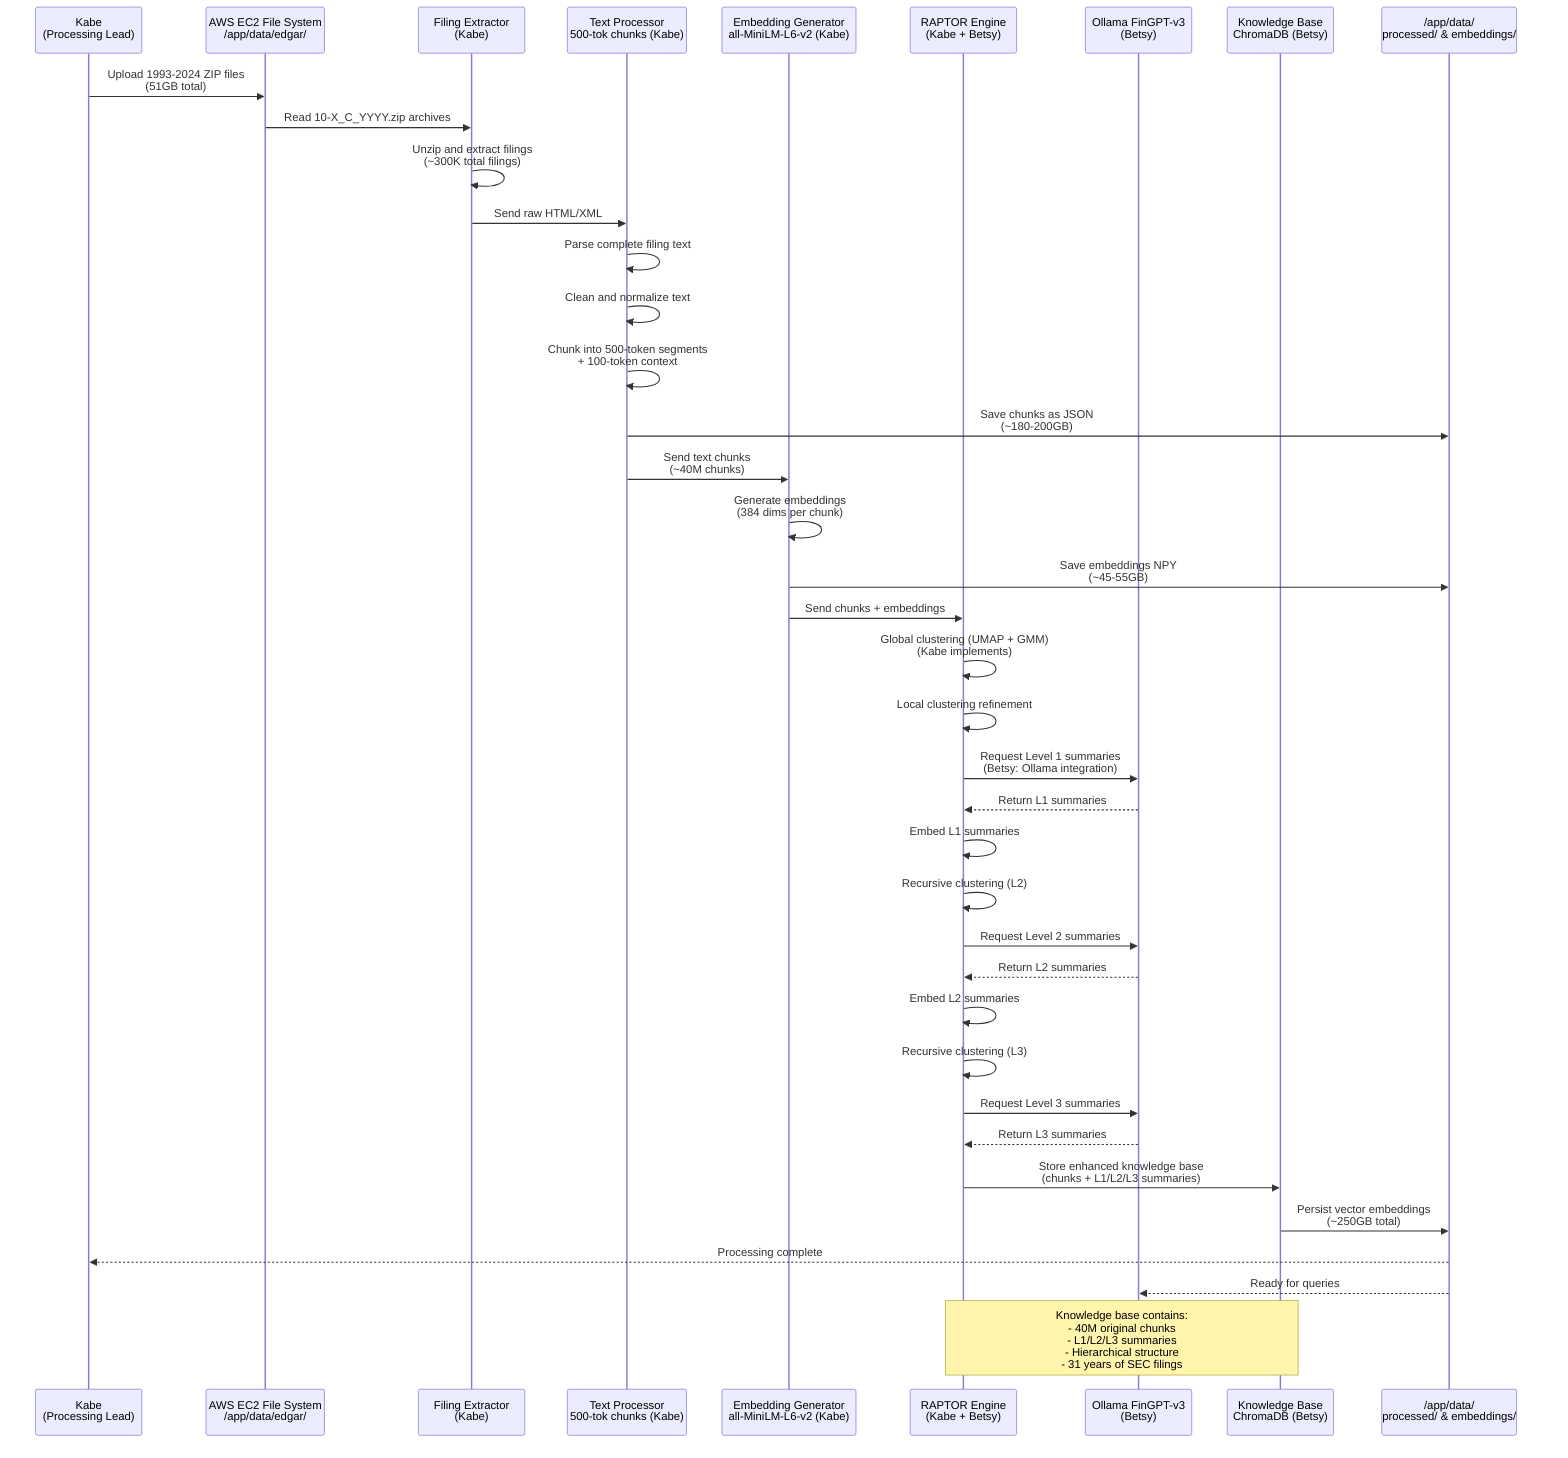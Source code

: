 sequenceDiagram
    participant Kabe as Kabe<br/>(Processing Lead)
    participant FileSystem as AWS EC2 File System<br/>/app/data/edgar/
    participant Extractor as Filing Extractor<br/>(Kabe)
    participant Parser as Text Processor<br/>500-tok chunks (Kabe)
    participant Embedder as Embedding Generator<br/>all-MiniLM-L6-v2 (Kabe)
    participant RAPTOR as RAPTOR Engine<br/>(Kabe + Betsy)
    participant Ollama as Ollama FinGPT-v3<br/>(Betsy)
    participant KB as Knowledge Base<br/>ChromaDB (Betsy)
    participant Storage as /app/data/<br/>processed/ & embeddings/

    Kabe->>FileSystem: Upload 1993-2024 ZIP files<br/>(51GB total)
    FileSystem->>Extractor: Read 10-X_C_YYYY.zip archives
    Extractor->>Extractor: Unzip and extract filings<br/>(~300K total filings)
    Extractor->>Parser: Send raw HTML/XML

    Parser->>Parser: Parse complete filing text
    Parser->>Parser: Clean and normalize text
    Parser->>Parser: Chunk into 500-token segments<br/>+ 100-token context
    Parser->>Storage: Save chunks as JSON<br/>(~180-200GB)

    Parser->>Embedder: Send text chunks<br/>(~40M chunks)
    Embedder->>Embedder: Generate embeddings<br/>(384 dims per chunk)
    Embedder->>Storage: Save embeddings NPY<br/>(~45-55GB)

    Embedder->>RAPTOR: Send chunks + embeddings

    RAPTOR->>RAPTOR: Global clustering (UMAP + GMM)<br/>(Kabe implements)
    RAPTOR->>RAPTOR: Local clustering refinement
    RAPTOR->>Ollama: Request Level 1 summaries<br/>(Betsy: Ollama integration)
    Ollama-->>RAPTOR: Return L1 summaries
    RAPTOR->>RAPTOR: Embed L1 summaries
    RAPTOR->>RAPTOR: Recursive clustering (L2)
    RAPTOR->>Ollama: Request Level 2 summaries
    Ollama-->>RAPTOR: Return L2 summaries
    RAPTOR->>RAPTOR: Embed L2 summaries
    RAPTOR->>RAPTOR: Recursive clustering (L3)
    RAPTOR->>Ollama: Request Level 3 summaries
    Ollama-->>RAPTOR: Return L3 summaries

    RAPTOR->>KB: Store enhanced knowledge base<br/>(chunks + L1/L2/L3 summaries)
    KB->>Storage: Persist vector embeddings<br/>(~250GB total)

    Storage-->>Kabe: Processing complete
    Storage-->>Ollama: Ready for queries

    Note over RAPTOR,KB: Knowledge base contains:<br/>- 40M original chunks<br/>- L1/L2/L3 summaries<br/>- Hierarchical structure<br/>- 31 years of SEC filings